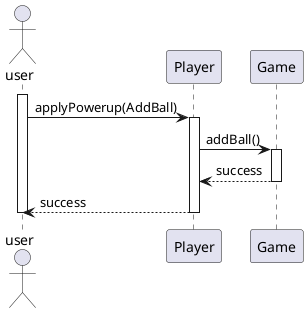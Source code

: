 @startuml
actor user
'expand paddle
participant Player as P
participant Game as G
'participant Paddle as pad

activate user
user -> P: applyPowerup(AddBall)
activate P
P -> G: addBall()
activate G

G --> P: success
deactivate G
P --> user: success
deactivate P
        
deactivate user
@enduml
